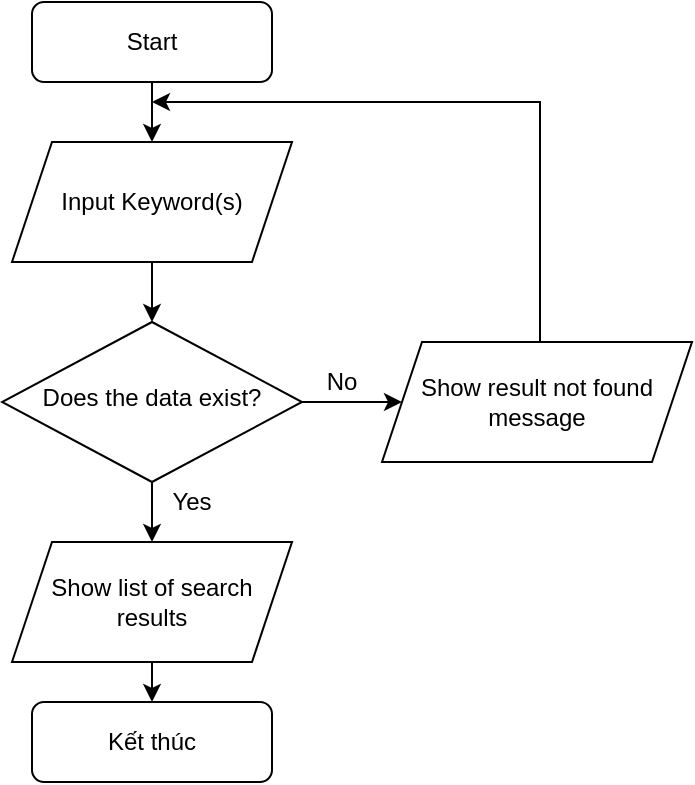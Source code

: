 <mxfile version="14.9.6" type="device"><diagram id="C5RBs43oDa-KdzZeNtuy" name="Page-1"><mxGraphModel dx="668" dy="853" grid="1" gridSize="10" guides="1" tooltips="1" connect="1" arrows="1" fold="1" page="1" pageScale="1" pageWidth="827" pageHeight="1169" math="0" shadow="0"><root><mxCell id="WIyWlLk6GJQsqaUBKTNV-0"/><mxCell id="WIyWlLk6GJQsqaUBKTNV-1" parent="WIyWlLk6GJQsqaUBKTNV-0"/><mxCell id="rv5C8t3bgkfTnMx9W0Sh-9" value="" style="edgeStyle=orthogonalEdgeStyle;rounded=0;orthogonalLoop=1;jettySize=auto;html=1;" parent="WIyWlLk6GJQsqaUBKTNV-1" source="WIyWlLk6GJQsqaUBKTNV-3" target="rv5C8t3bgkfTnMx9W0Sh-0" edge="1"><mxGeometry relative="1" as="geometry"/></mxCell><mxCell id="WIyWlLk6GJQsqaUBKTNV-3" value="Start" style="rounded=1;whiteSpace=wrap;html=1;fontSize=12;glass=0;strokeWidth=1;shadow=0;" parent="WIyWlLk6GJQsqaUBKTNV-1" vertex="1"><mxGeometry x="160" y="10" width="120" height="40" as="geometry"/></mxCell><mxCell id="rv5C8t3bgkfTnMx9W0Sh-11" value="" style="edgeStyle=orthogonalEdgeStyle;rounded=0;orthogonalLoop=1;jettySize=auto;html=1;entryX=0;entryY=0.5;entryDx=0;entryDy=0;" parent="WIyWlLk6GJQsqaUBKTNV-1" source="WIyWlLk6GJQsqaUBKTNV-6" target="XBx0c93qYUxoScISp_kP-0" edge="1"><mxGeometry relative="1" as="geometry"><mxPoint x="320" y="210" as="targetPoint"/></mxGeometry></mxCell><mxCell id="rv5C8t3bgkfTnMx9W0Sh-12" value="" style="edgeStyle=orthogonalEdgeStyle;rounded=0;orthogonalLoop=1;jettySize=auto;html=1;" parent="WIyWlLk6GJQsqaUBKTNV-1" source="WIyWlLk6GJQsqaUBKTNV-6" target="rv5C8t3bgkfTnMx9W0Sh-7" edge="1"><mxGeometry relative="1" as="geometry"/></mxCell><mxCell id="WIyWlLk6GJQsqaUBKTNV-6" value="Does the data exist?" style="rhombus;whiteSpace=wrap;html=1;shadow=0;fontFamily=Helvetica;fontSize=12;align=center;strokeWidth=1;spacing=6;spacingTop=-4;" parent="WIyWlLk6GJQsqaUBKTNV-1" vertex="1"><mxGeometry x="145" y="170" width="150" height="80" as="geometry"/></mxCell><mxCell id="WIyWlLk6GJQsqaUBKTNV-11" value="Kết thúc" style="rounded=1;whiteSpace=wrap;html=1;fontSize=12;glass=0;strokeWidth=1;shadow=0;" parent="WIyWlLk6GJQsqaUBKTNV-1" vertex="1"><mxGeometry x="160" y="360" width="120" height="40" as="geometry"/></mxCell><mxCell id="rv5C8t3bgkfTnMx9W0Sh-10" value="" style="edgeStyle=orthogonalEdgeStyle;rounded=0;orthogonalLoop=1;jettySize=auto;html=1;" parent="WIyWlLk6GJQsqaUBKTNV-1" source="rv5C8t3bgkfTnMx9W0Sh-0" target="WIyWlLk6GJQsqaUBKTNV-6" edge="1"><mxGeometry relative="1" as="geometry"/></mxCell><mxCell id="rv5C8t3bgkfTnMx9W0Sh-0" value="Input Keyword(s)" style="shape=parallelogram;perimeter=parallelogramPerimeter;whiteSpace=wrap;html=1;fixedSize=1;" parent="WIyWlLk6GJQsqaUBKTNV-1" vertex="1"><mxGeometry x="150" y="80" width="140" height="60" as="geometry"/></mxCell><mxCell id="rv5C8t3bgkfTnMx9W0Sh-5" style="edgeStyle=orthogonalEdgeStyle;rounded=0;orthogonalLoop=1;jettySize=auto;html=1;entryX=0.5;entryY=0;entryDx=0;entryDy=0;" parent="WIyWlLk6GJQsqaUBKTNV-1" edge="1" target="WIyWlLk6GJQsqaUBKTNV-11"><mxGeometry relative="1" as="geometry"><mxPoint x="220" y="330" as="sourcePoint"/><mxPoint x="220" y="350" as="targetPoint"/></mxGeometry></mxCell><mxCell id="rv5C8t3bgkfTnMx9W0Sh-7" value="Show list of search results" style="shape=parallelogram;perimeter=parallelogramPerimeter;whiteSpace=wrap;html=1;fixedSize=1;" parent="WIyWlLk6GJQsqaUBKTNV-1" vertex="1"><mxGeometry x="150" y="280" width="140" height="60" as="geometry"/></mxCell><mxCell id="XBx0c93qYUxoScISp_kP-2" style="edgeStyle=orthogonalEdgeStyle;rounded=0;orthogonalLoop=1;jettySize=auto;html=1;" parent="WIyWlLk6GJQsqaUBKTNV-1" source="XBx0c93qYUxoScISp_kP-0" edge="1"><mxGeometry relative="1" as="geometry"><mxPoint x="220" y="60" as="targetPoint"/><Array as="points"><mxPoint x="414" y="60"/></Array></mxGeometry></mxCell><mxCell id="XBx0c93qYUxoScISp_kP-0" value="Show result not found message" style="shape=parallelogram;perimeter=parallelogramPerimeter;whiteSpace=wrap;html=1;fixedSize=1;" parent="WIyWlLk6GJQsqaUBKTNV-1" vertex="1"><mxGeometry x="335" y="180" width="155" height="60" as="geometry"/></mxCell><mxCell id="XBx0c93qYUxoScISp_kP-3" value="No" style="text;html=1;strokeColor=none;fillColor=none;align=center;verticalAlign=middle;whiteSpace=wrap;rounded=0;" parent="WIyWlLk6GJQsqaUBKTNV-1" vertex="1"><mxGeometry x="295" y="190" width="40" height="20" as="geometry"/></mxCell><mxCell id="XBx0c93qYUxoScISp_kP-4" value="Yes" style="text;html=1;strokeColor=none;fillColor=none;align=center;verticalAlign=middle;whiteSpace=wrap;rounded=0;" parent="WIyWlLk6GJQsqaUBKTNV-1" vertex="1"><mxGeometry x="220" y="250" width="40" height="20" as="geometry"/></mxCell></root></mxGraphModel></diagram></mxfile>